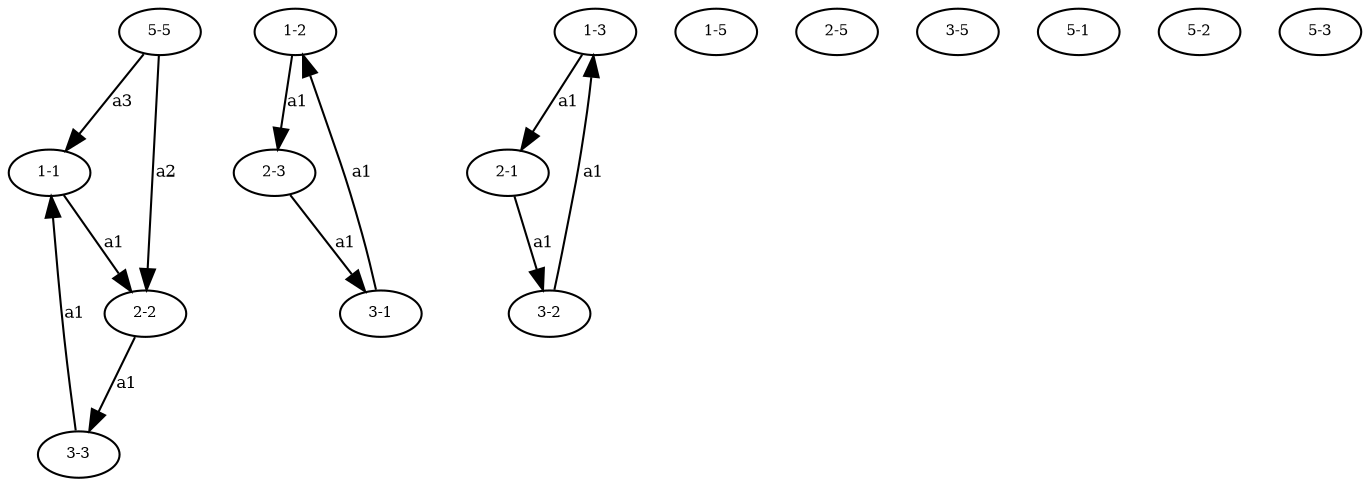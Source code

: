 digraph {
"Hv1-1" [label="1-1",fontsize=7,width=.01,height=.01];
"Hv1-1" -> "Hv2-2" [label="a1",fontsize=8];
"Hv1-2" [label="1-2",fontsize=7,width=.01,height=.01];
"Hv1-2" -> "Hv2-3" [label="a1",fontsize=8];
"Hv1-3" [label="1-3",fontsize=7,width=.01,height=.01];
"Hv1-3" -> "Hv2-1" [label="a1",fontsize=8];
"Hv1-5" [label="1-5",fontsize=7,width=.01,height=.01];
"Hv2-1" [label="2-1",fontsize=7,width=.01,height=.01];
"Hv2-1" -> "Hv3-2" [label="a1",fontsize=8];
"Hv2-2" [label="2-2",fontsize=7,width=.01,height=.01];
"Hv2-2" -> "Hv3-3" [label="a1",fontsize=8];
"Hv2-3" [label="2-3",fontsize=7,width=.01,height=.01];
"Hv2-3" -> "Hv3-1" [label="a1",fontsize=8];
"Hv2-5" [label="2-5",fontsize=7,width=.01,height=.01];
"Hv3-1" [label="3-1",fontsize=7,width=.01,height=.01];
"Hv3-1" -> "Hv1-2" [label="a1",fontsize=8];
"Hv3-2" [label="3-2",fontsize=7,width=.01,height=.01];
"Hv3-2" -> "Hv1-3" [label="a1",fontsize=8];
"Hv3-3" [label="3-3",fontsize=7,width=.01,height=.01];
"Hv3-3" -> "Hv1-1" [label="a1",fontsize=8];
"Hv3-5" [label="3-5",fontsize=7,width=.01,height=.01];
"Hv5-1" [label="5-1",fontsize=7,width=.01,height=.01];
"Hv5-2" [label="5-2",fontsize=7,width=.01,height=.01];
"Hv5-3" [label="5-3",fontsize=7,width=.01,height=.01];
"Hv5-5" [label="5-5",fontsize=7,width=.01,height=.01];
"Hv5-5" -> "Hv1-1" [label="a3",fontsize=8];
"Hv5-5" -> "Hv2-2" [label="a2",fontsize=8];
}

